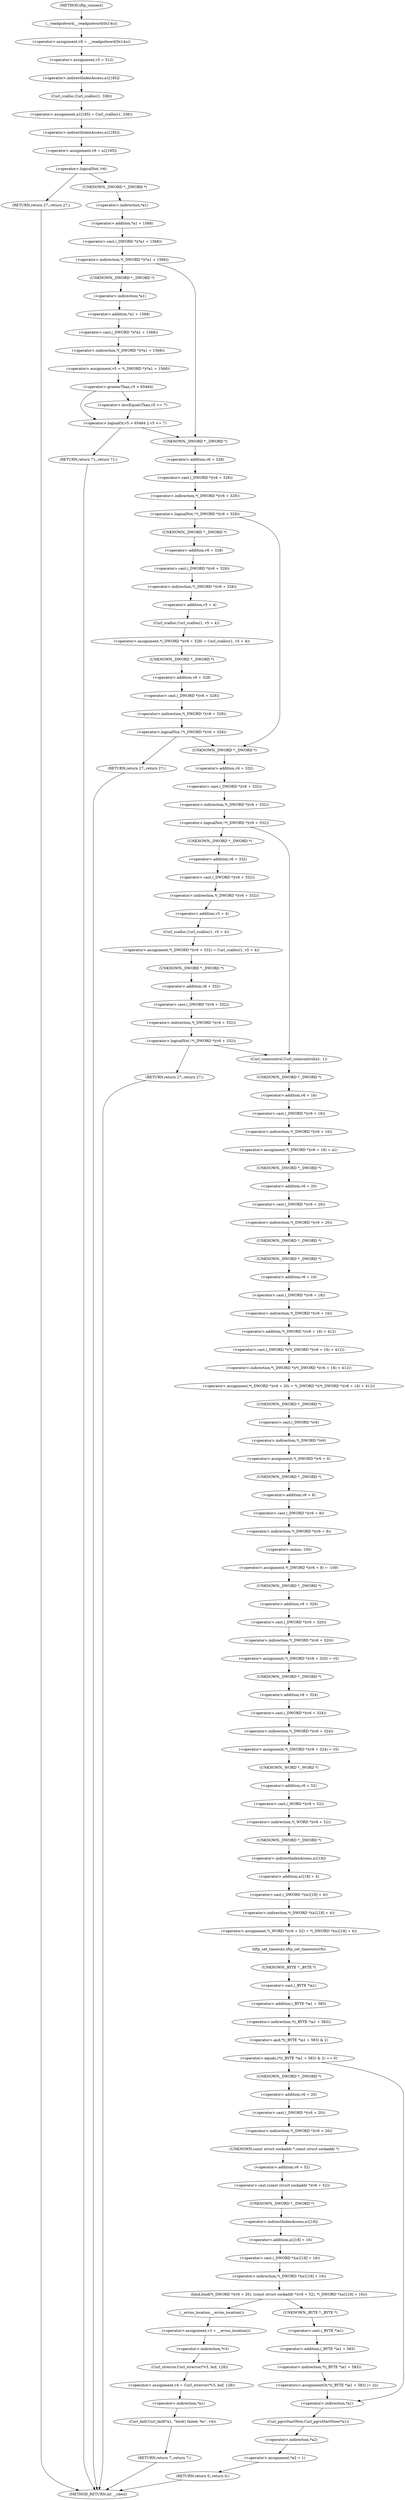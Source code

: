 digraph tftp_connect {  
"1000117" [label = "(<operator>.assignment,v8 = __readgsdword(0x14u))" ]
"1000119" [label = "(__readgsdword,__readgsdword(0x14u))" ]
"1000121" [label = "(<operator>.assignment,v5 = 512)" ]
"1000124" [label = "(<operator>.assignment,a1[185] = Curl_ccalloc(1, 336))" ]
"1000125" [label = "(<operator>.indirectIndexAccess,a1[185])" ]
"1000128" [label = "(Curl_ccalloc,Curl_ccalloc(1, 336))" ]
"1000131" [label = "(<operator>.assignment,v6 = a1[185])" ]
"1000133" [label = "(<operator>.indirectIndexAccess,a1[185])" ]
"1000137" [label = "(<operator>.logicalNot,!v6)" ]
"1000139" [label = "(RETURN,return 27;,return 27;)" ]
"1000142" [label = "(<operator>.indirection,*(_DWORD *)(*a1 + 1568))" ]
"1000143" [label = "(<operator>.cast,(_DWORD *)(*a1 + 1568))" ]
"1000144" [label = "(UNKNOWN,_DWORD *,_DWORD *)" ]
"1000145" [label = "(<operator>.addition,*a1 + 1568)" ]
"1000146" [label = "(<operator>.indirection,*a1)" ]
"1000150" [label = "(<operator>.assignment,v5 = *(_DWORD *)(*a1 + 1568))" ]
"1000152" [label = "(<operator>.indirection,*(_DWORD *)(*a1 + 1568))" ]
"1000153" [label = "(<operator>.cast,(_DWORD *)(*a1 + 1568))" ]
"1000154" [label = "(UNKNOWN,_DWORD *,_DWORD *)" ]
"1000155" [label = "(<operator>.addition,*a1 + 1568)" ]
"1000156" [label = "(<operator>.indirection,*a1)" ]
"1000160" [label = "(<operator>.logicalOr,v5 > 65464 || v5 <= 7)" ]
"1000161" [label = "(<operator>.greaterThan,v5 > 65464)" ]
"1000164" [label = "(<operator>.lessEqualsThan,v5 <= 7)" ]
"1000167" [label = "(RETURN,return 71;,return 71;)" ]
"1000170" [label = "(<operator>.logicalNot,!*(_DWORD *)(v6 + 328))" ]
"1000171" [label = "(<operator>.indirection,*(_DWORD *)(v6 + 328))" ]
"1000172" [label = "(<operator>.cast,(_DWORD *)(v6 + 328))" ]
"1000173" [label = "(UNKNOWN,_DWORD *,_DWORD *)" ]
"1000174" [label = "(<operator>.addition,v6 + 328)" ]
"1000178" [label = "(<operator>.assignment,*(_DWORD *)(v6 + 328) = Curl_ccalloc(1, v5 + 4))" ]
"1000179" [label = "(<operator>.indirection,*(_DWORD *)(v6 + 328))" ]
"1000180" [label = "(<operator>.cast,(_DWORD *)(v6 + 328))" ]
"1000181" [label = "(UNKNOWN,_DWORD *,_DWORD *)" ]
"1000182" [label = "(<operator>.addition,v6 + 328)" ]
"1000185" [label = "(Curl_ccalloc,Curl_ccalloc(1, v5 + 4))" ]
"1000187" [label = "(<operator>.addition,v5 + 4)" ]
"1000191" [label = "(<operator>.logicalNot,!*(_DWORD *)(v6 + 328))" ]
"1000192" [label = "(<operator>.indirection,*(_DWORD *)(v6 + 328))" ]
"1000193" [label = "(<operator>.cast,(_DWORD *)(v6 + 328))" ]
"1000194" [label = "(UNKNOWN,_DWORD *,_DWORD *)" ]
"1000195" [label = "(<operator>.addition,v6 + 328)" ]
"1000198" [label = "(RETURN,return 27;,return 27;)" ]
"1000201" [label = "(<operator>.logicalNot,!*(_DWORD *)(v6 + 332))" ]
"1000202" [label = "(<operator>.indirection,*(_DWORD *)(v6 + 332))" ]
"1000203" [label = "(<operator>.cast,(_DWORD *)(v6 + 332))" ]
"1000204" [label = "(UNKNOWN,_DWORD *,_DWORD *)" ]
"1000205" [label = "(<operator>.addition,v6 + 332)" ]
"1000209" [label = "(<operator>.assignment,*(_DWORD *)(v6 + 332) = Curl_ccalloc(1, v5 + 4))" ]
"1000210" [label = "(<operator>.indirection,*(_DWORD *)(v6 + 332))" ]
"1000211" [label = "(<operator>.cast,(_DWORD *)(v6 + 332))" ]
"1000212" [label = "(UNKNOWN,_DWORD *,_DWORD *)" ]
"1000213" [label = "(<operator>.addition,v6 + 332)" ]
"1000216" [label = "(Curl_ccalloc,Curl_ccalloc(1, v5 + 4))" ]
"1000218" [label = "(<operator>.addition,v5 + 4)" ]
"1000222" [label = "(<operator>.logicalNot,!*(_DWORD *)(v6 + 332))" ]
"1000223" [label = "(<operator>.indirection,*(_DWORD *)(v6 + 332))" ]
"1000224" [label = "(<operator>.cast,(_DWORD *)(v6 + 332))" ]
"1000225" [label = "(UNKNOWN,_DWORD *,_DWORD *)" ]
"1000226" [label = "(<operator>.addition,v6 + 332)" ]
"1000229" [label = "(RETURN,return 27;,return 27;)" ]
"1000231" [label = "(Curl_conncontrol,Curl_conncontrol(a1, 1))" ]
"1000234" [label = "(<operator>.assignment,*(_DWORD *)(v6 + 16) = a1)" ]
"1000235" [label = "(<operator>.indirection,*(_DWORD *)(v6 + 16))" ]
"1000236" [label = "(<operator>.cast,(_DWORD *)(v6 + 16))" ]
"1000237" [label = "(UNKNOWN,_DWORD *,_DWORD *)" ]
"1000238" [label = "(<operator>.addition,v6 + 16)" ]
"1000242" [label = "(<operator>.assignment,*(_DWORD *)(v6 + 20) = *(_DWORD *)(*(_DWORD *)(v6 + 16) + 412))" ]
"1000243" [label = "(<operator>.indirection,*(_DWORD *)(v6 + 20))" ]
"1000244" [label = "(<operator>.cast,(_DWORD *)(v6 + 20))" ]
"1000245" [label = "(UNKNOWN,_DWORD *,_DWORD *)" ]
"1000246" [label = "(<operator>.addition,v6 + 20)" ]
"1000249" [label = "(<operator>.indirection,*(_DWORD *)(*(_DWORD *)(v6 + 16) + 412))" ]
"1000250" [label = "(<operator>.cast,(_DWORD *)(*(_DWORD *)(v6 + 16) + 412))" ]
"1000251" [label = "(UNKNOWN,_DWORD *,_DWORD *)" ]
"1000252" [label = "(<operator>.addition,*(_DWORD *)(v6 + 16) + 412)" ]
"1000253" [label = "(<operator>.indirection,*(_DWORD *)(v6 + 16))" ]
"1000254" [label = "(<operator>.cast,(_DWORD *)(v6 + 16))" ]
"1000255" [label = "(UNKNOWN,_DWORD *,_DWORD *)" ]
"1000256" [label = "(<operator>.addition,v6 + 16)" ]
"1000260" [label = "(<operator>.assignment,*(_DWORD *)v6 = 0)" ]
"1000261" [label = "(<operator>.indirection,*(_DWORD *)v6)" ]
"1000262" [label = "(<operator>.cast,(_DWORD *)v6)" ]
"1000263" [label = "(UNKNOWN,_DWORD *,_DWORD *)" ]
"1000266" [label = "(<operator>.assignment,*(_DWORD *)(v6 + 8) = -100)" ]
"1000267" [label = "(<operator>.indirection,*(_DWORD *)(v6 + 8))" ]
"1000268" [label = "(<operator>.cast,(_DWORD *)(v6 + 8))" ]
"1000269" [label = "(UNKNOWN,_DWORD *,_DWORD *)" ]
"1000270" [label = "(<operator>.addition,v6 + 8)" ]
"1000273" [label = "(<operator>.minus,-100)" ]
"1000275" [label = "(<operator>.assignment,*(_DWORD *)(v6 + 320) = v5)" ]
"1000276" [label = "(<operator>.indirection,*(_DWORD *)(v6 + 320))" ]
"1000277" [label = "(<operator>.cast,(_DWORD *)(v6 + 320))" ]
"1000278" [label = "(UNKNOWN,_DWORD *,_DWORD *)" ]
"1000279" [label = "(<operator>.addition,v6 + 320)" ]
"1000283" [label = "(<operator>.assignment,*(_DWORD *)(v6 + 324) = v5)" ]
"1000284" [label = "(<operator>.indirection,*(_DWORD *)(v6 + 324))" ]
"1000285" [label = "(<operator>.cast,(_DWORD *)(v6 + 324))" ]
"1000286" [label = "(UNKNOWN,_DWORD *,_DWORD *)" ]
"1000287" [label = "(<operator>.addition,v6 + 324)" ]
"1000291" [label = "(<operator>.assignment,*(_WORD *)(v6 + 52) = *(_DWORD *)(a1[18] + 4))" ]
"1000292" [label = "(<operator>.indirection,*(_WORD *)(v6 + 52))" ]
"1000293" [label = "(<operator>.cast,(_WORD *)(v6 + 52))" ]
"1000294" [label = "(UNKNOWN,_WORD *,_WORD *)" ]
"1000295" [label = "(<operator>.addition,v6 + 52)" ]
"1000298" [label = "(<operator>.indirection,*(_DWORD *)(a1[18] + 4))" ]
"1000299" [label = "(<operator>.cast,(_DWORD *)(a1[18] + 4))" ]
"1000300" [label = "(UNKNOWN,_DWORD *,_DWORD *)" ]
"1000301" [label = "(<operator>.addition,a1[18] + 4)" ]
"1000302" [label = "(<operator>.indirectIndexAccess,a1[18])" ]
"1000306" [label = "(tftp_set_timeouts,tftp_set_timeouts(v6))" ]
"1000309" [label = "(<operator>.equals,(*((_BYTE *)a1 + 583) & 2) == 0)" ]
"1000310" [label = "(<operator>.and,*((_BYTE *)a1 + 583) & 2)" ]
"1000311" [label = "(<operator>.indirection,*((_BYTE *)a1 + 583))" ]
"1000312" [label = "(<operator>.addition,(_BYTE *)a1 + 583)" ]
"1000313" [label = "(<operator>.cast,(_BYTE *)a1)" ]
"1000314" [label = "(UNKNOWN,_BYTE *,_BYTE *)" ]
"1000321" [label = "(bind,bind(*(_DWORD *)(v6 + 20), (const struct sockaddr *)(v6 + 52), *(_DWORD *)(a1[18] + 16)))" ]
"1000322" [label = "(<operator>.indirection,*(_DWORD *)(v6 + 20))" ]
"1000323" [label = "(<operator>.cast,(_DWORD *)(v6 + 20))" ]
"1000324" [label = "(UNKNOWN,_DWORD *,_DWORD *)" ]
"1000325" [label = "(<operator>.addition,v6 + 20)" ]
"1000328" [label = "(<operator>.cast,(const struct sockaddr *)(v6 + 52))" ]
"1000329" [label = "(UNKNOWN,const struct sockaddr *,const struct sockaddr *)" ]
"1000330" [label = "(<operator>.addition,v6 + 52)" ]
"1000333" [label = "(<operator>.indirection,*(_DWORD *)(a1[18] + 16))" ]
"1000334" [label = "(<operator>.cast,(_DWORD *)(a1[18] + 16))" ]
"1000335" [label = "(UNKNOWN,_DWORD *,_DWORD *)" ]
"1000336" [label = "(<operator>.addition,a1[18] + 16)" ]
"1000337" [label = "(<operator>.indirectIndexAccess,a1[18])" ]
"1000342" [label = "(<operator>.assignment,v3 = __errno_location())" ]
"1000344" [label = "(__errno_location,__errno_location())" ]
"1000345" [label = "(<operator>.assignment,v4 = Curl_strerror(*v3, buf, 128))" ]
"1000347" [label = "(Curl_strerror,Curl_strerror(*v3, buf, 128))" ]
"1000348" [label = "(<operator>.indirection,*v3)" ]
"1000352" [label = "(Curl_failf,Curl_failf(*a1, \"bind() failed; %s\", v4))" ]
"1000353" [label = "(<operator>.indirection,*a1)" ]
"1000357" [label = "(RETURN,return 7;,return 7;)" ]
"1000359" [label = "(<operators>.assignmentOr,*((_BYTE *)a1 + 583) |= 2u)" ]
"1000360" [label = "(<operator>.indirection,*((_BYTE *)a1 + 583))" ]
"1000361" [label = "(<operator>.addition,(_BYTE *)a1 + 583)" ]
"1000362" [label = "(<operator>.cast,(_BYTE *)a1)" ]
"1000363" [label = "(UNKNOWN,_BYTE *,_BYTE *)" ]
"1000367" [label = "(Curl_pgrsStartNow,Curl_pgrsStartNow(*a1))" ]
"1000368" [label = "(<operator>.indirection,*a1)" ]
"1000370" [label = "(<operator>.assignment,*a2 = 1)" ]
"1000371" [label = "(<operator>.indirection,*a2)" ]
"1000374" [label = "(RETURN,return 0;,return 0;)" ]
"1000107" [label = "(METHOD,tftp_connect)" ]
"1000376" [label = "(METHOD_RETURN,int __cdecl)" ]
  "1000117" -> "1000121" 
  "1000119" -> "1000117" 
  "1000121" -> "1000125" 
  "1000124" -> "1000133" 
  "1000125" -> "1000128" 
  "1000128" -> "1000124" 
  "1000131" -> "1000137" 
  "1000133" -> "1000131" 
  "1000137" -> "1000144" 
  "1000137" -> "1000139" 
  "1000139" -> "1000376" 
  "1000142" -> "1000173" 
  "1000142" -> "1000154" 
  "1000143" -> "1000142" 
  "1000144" -> "1000146" 
  "1000145" -> "1000143" 
  "1000146" -> "1000145" 
  "1000150" -> "1000161" 
  "1000152" -> "1000150" 
  "1000153" -> "1000152" 
  "1000154" -> "1000156" 
  "1000155" -> "1000153" 
  "1000156" -> "1000155" 
  "1000160" -> "1000173" 
  "1000160" -> "1000167" 
  "1000161" -> "1000160" 
  "1000161" -> "1000164" 
  "1000164" -> "1000160" 
  "1000167" -> "1000376" 
  "1000170" -> "1000181" 
  "1000170" -> "1000204" 
  "1000171" -> "1000170" 
  "1000172" -> "1000171" 
  "1000173" -> "1000174" 
  "1000174" -> "1000172" 
  "1000178" -> "1000194" 
  "1000179" -> "1000187" 
  "1000180" -> "1000179" 
  "1000181" -> "1000182" 
  "1000182" -> "1000180" 
  "1000185" -> "1000178" 
  "1000187" -> "1000185" 
  "1000191" -> "1000204" 
  "1000191" -> "1000198" 
  "1000192" -> "1000191" 
  "1000193" -> "1000192" 
  "1000194" -> "1000195" 
  "1000195" -> "1000193" 
  "1000198" -> "1000376" 
  "1000201" -> "1000212" 
  "1000201" -> "1000231" 
  "1000202" -> "1000201" 
  "1000203" -> "1000202" 
  "1000204" -> "1000205" 
  "1000205" -> "1000203" 
  "1000209" -> "1000225" 
  "1000210" -> "1000218" 
  "1000211" -> "1000210" 
  "1000212" -> "1000213" 
  "1000213" -> "1000211" 
  "1000216" -> "1000209" 
  "1000218" -> "1000216" 
  "1000222" -> "1000229" 
  "1000222" -> "1000231" 
  "1000223" -> "1000222" 
  "1000224" -> "1000223" 
  "1000225" -> "1000226" 
  "1000226" -> "1000224" 
  "1000229" -> "1000376" 
  "1000231" -> "1000237" 
  "1000234" -> "1000245" 
  "1000235" -> "1000234" 
  "1000236" -> "1000235" 
  "1000237" -> "1000238" 
  "1000238" -> "1000236" 
  "1000242" -> "1000263" 
  "1000243" -> "1000251" 
  "1000244" -> "1000243" 
  "1000245" -> "1000246" 
  "1000246" -> "1000244" 
  "1000249" -> "1000242" 
  "1000250" -> "1000249" 
  "1000251" -> "1000255" 
  "1000252" -> "1000250" 
  "1000253" -> "1000252" 
  "1000254" -> "1000253" 
  "1000255" -> "1000256" 
  "1000256" -> "1000254" 
  "1000260" -> "1000269" 
  "1000261" -> "1000260" 
  "1000262" -> "1000261" 
  "1000263" -> "1000262" 
  "1000266" -> "1000278" 
  "1000267" -> "1000273" 
  "1000268" -> "1000267" 
  "1000269" -> "1000270" 
  "1000270" -> "1000268" 
  "1000273" -> "1000266" 
  "1000275" -> "1000286" 
  "1000276" -> "1000275" 
  "1000277" -> "1000276" 
  "1000278" -> "1000279" 
  "1000279" -> "1000277" 
  "1000283" -> "1000294" 
  "1000284" -> "1000283" 
  "1000285" -> "1000284" 
  "1000286" -> "1000287" 
  "1000287" -> "1000285" 
  "1000291" -> "1000306" 
  "1000292" -> "1000300" 
  "1000293" -> "1000292" 
  "1000294" -> "1000295" 
  "1000295" -> "1000293" 
  "1000298" -> "1000291" 
  "1000299" -> "1000298" 
  "1000300" -> "1000302" 
  "1000301" -> "1000299" 
  "1000302" -> "1000301" 
  "1000306" -> "1000314" 
  "1000309" -> "1000324" 
  "1000309" -> "1000368" 
  "1000310" -> "1000309" 
  "1000311" -> "1000310" 
  "1000312" -> "1000311" 
  "1000313" -> "1000312" 
  "1000314" -> "1000313" 
  "1000321" -> "1000363" 
  "1000321" -> "1000344" 
  "1000322" -> "1000329" 
  "1000323" -> "1000322" 
  "1000324" -> "1000325" 
  "1000325" -> "1000323" 
  "1000328" -> "1000335" 
  "1000329" -> "1000330" 
  "1000330" -> "1000328" 
  "1000333" -> "1000321" 
  "1000334" -> "1000333" 
  "1000335" -> "1000337" 
  "1000336" -> "1000334" 
  "1000337" -> "1000336" 
  "1000342" -> "1000348" 
  "1000344" -> "1000342" 
  "1000345" -> "1000353" 
  "1000347" -> "1000345" 
  "1000348" -> "1000347" 
  "1000352" -> "1000357" 
  "1000353" -> "1000352" 
  "1000357" -> "1000376" 
  "1000359" -> "1000368" 
  "1000360" -> "1000359" 
  "1000361" -> "1000360" 
  "1000362" -> "1000361" 
  "1000363" -> "1000362" 
  "1000367" -> "1000371" 
  "1000368" -> "1000367" 
  "1000370" -> "1000374" 
  "1000371" -> "1000370" 
  "1000374" -> "1000376" 
  "1000107" -> "1000119" 
}
